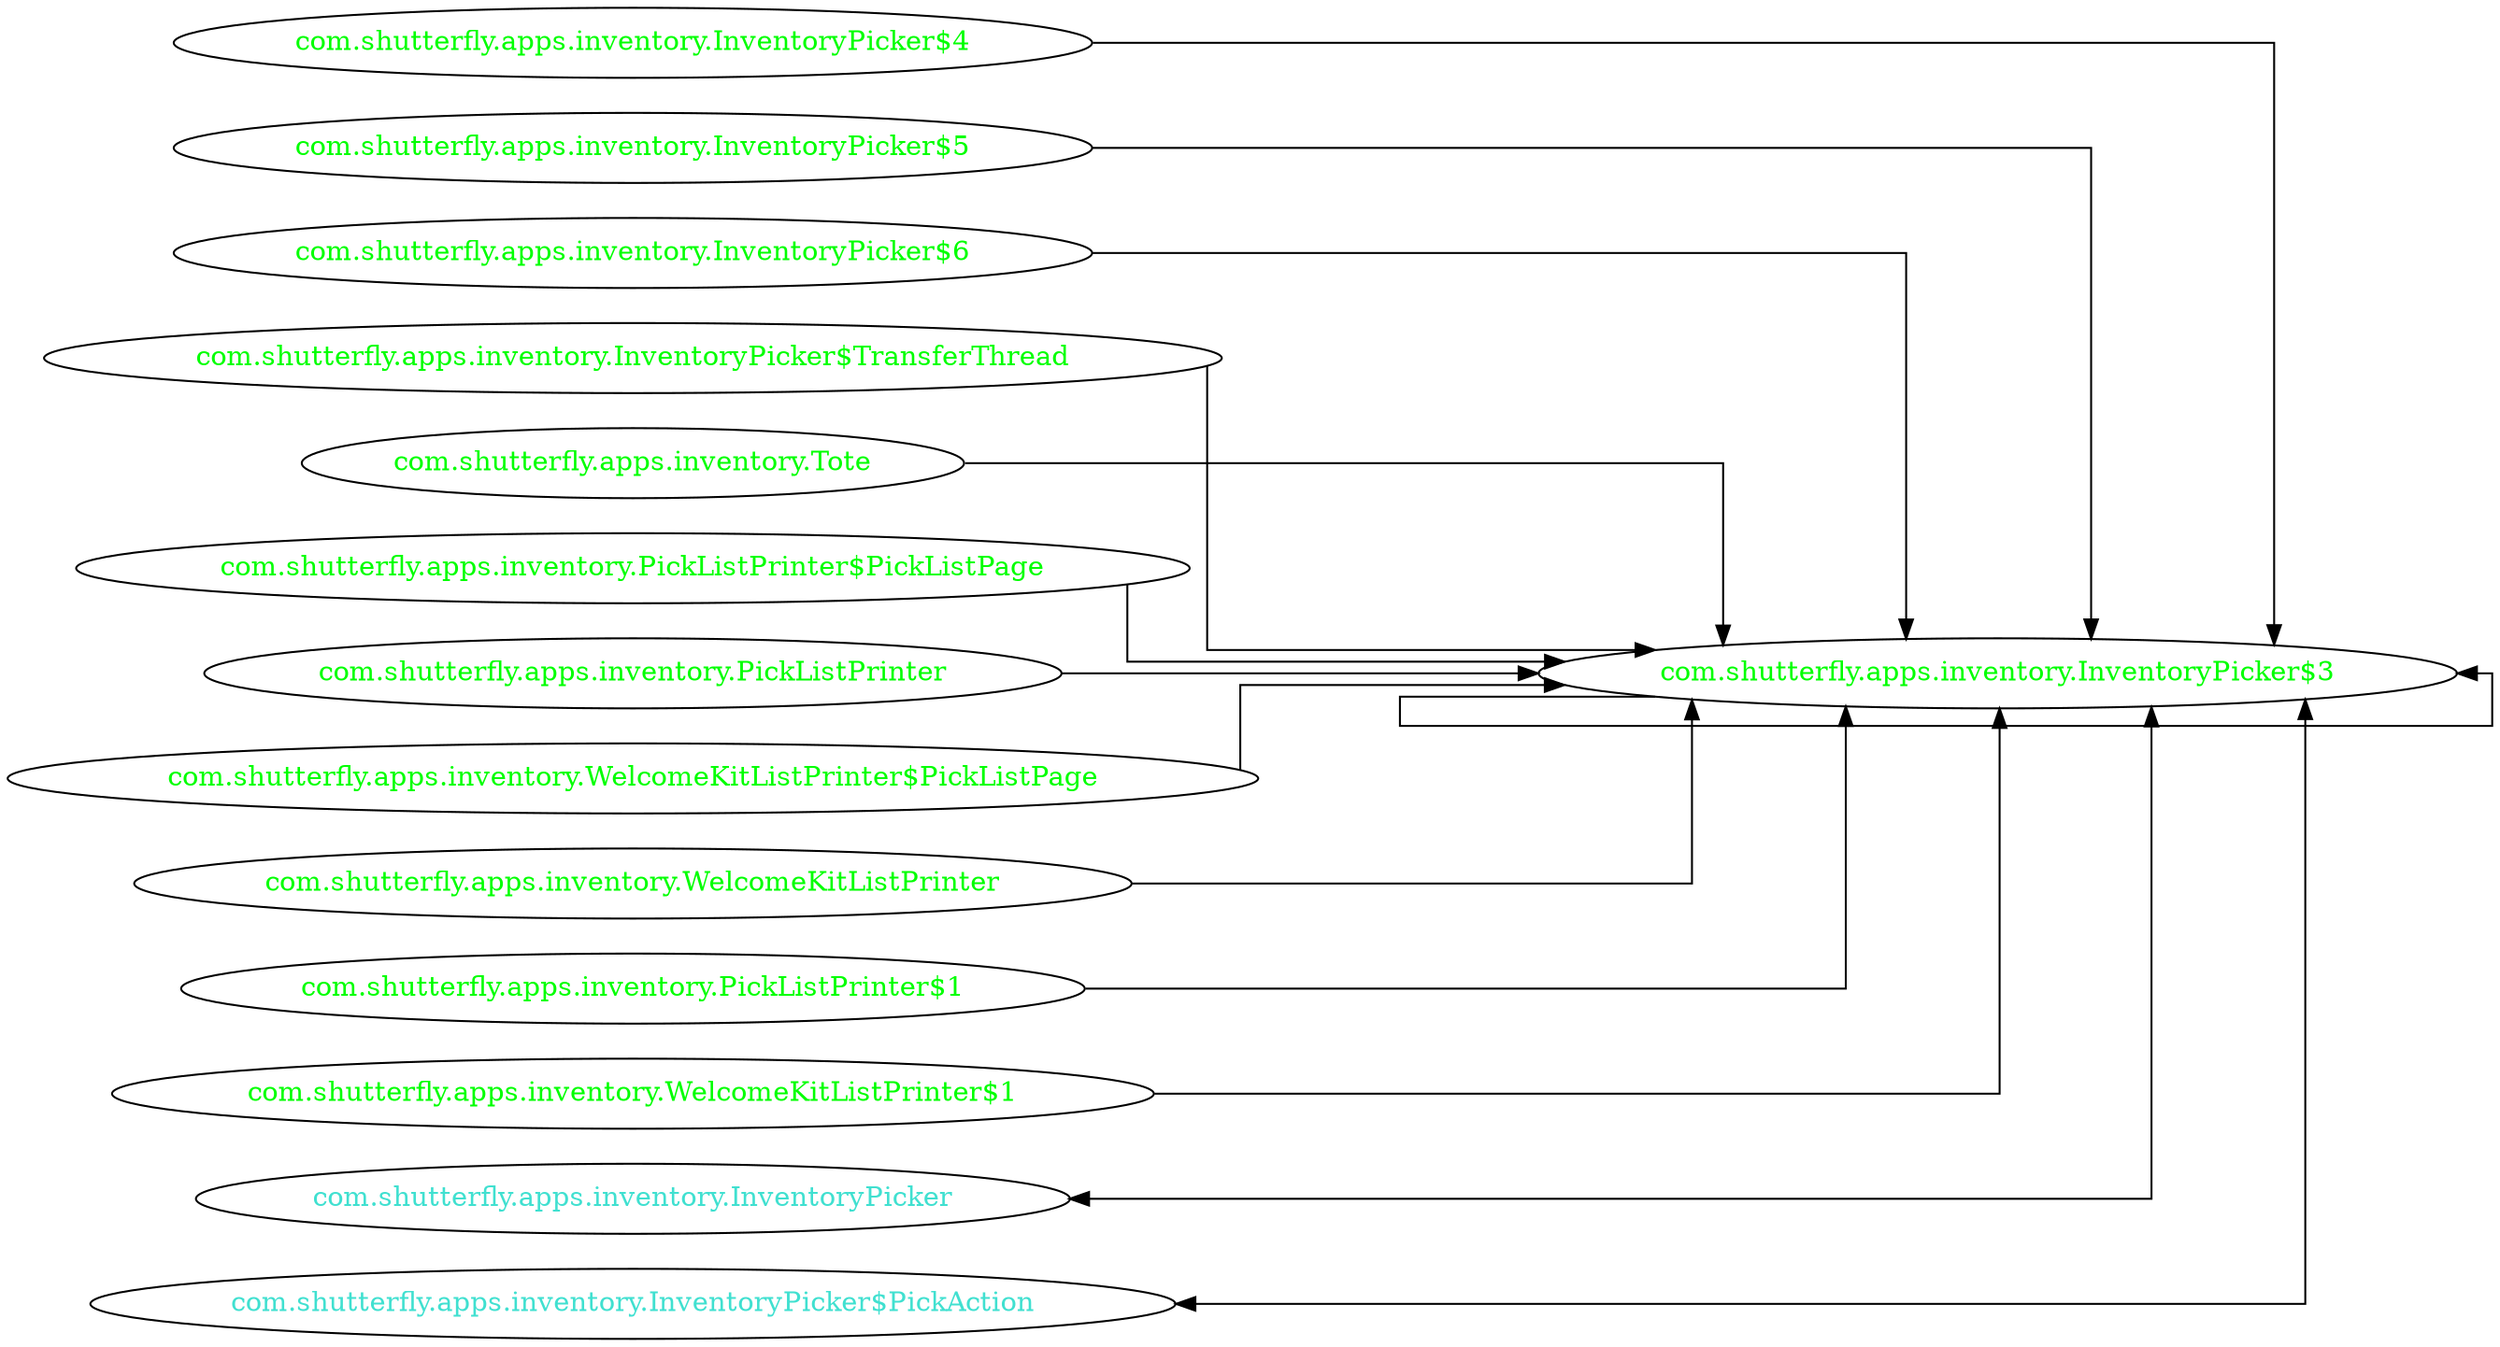 digraph dependencyGraph {
 concentrate=true;
 ranksep="2.0";
 rankdir="LR"; 
 splines="ortho";
"com.shutterfly.apps.inventory.InventoryPicker$3" [fontcolor="red"];
"com.shutterfly.apps.inventory.InventoryPicker$3" [ fontcolor="green" ];
"com.shutterfly.apps.inventory.InventoryPicker$3"->"com.shutterfly.apps.inventory.InventoryPicker$3";
"com.shutterfly.apps.inventory.InventoryPicker$4" [ fontcolor="green" ];
"com.shutterfly.apps.inventory.InventoryPicker$4"->"com.shutterfly.apps.inventory.InventoryPicker$3";
"com.shutterfly.apps.inventory.InventoryPicker$5" [ fontcolor="green" ];
"com.shutterfly.apps.inventory.InventoryPicker$5"->"com.shutterfly.apps.inventory.InventoryPicker$3";
"com.shutterfly.apps.inventory.InventoryPicker$6" [ fontcolor="green" ];
"com.shutterfly.apps.inventory.InventoryPicker$6"->"com.shutterfly.apps.inventory.InventoryPicker$3";
"com.shutterfly.apps.inventory.InventoryPicker$TransferThread" [ fontcolor="green" ];
"com.shutterfly.apps.inventory.InventoryPicker$TransferThread"->"com.shutterfly.apps.inventory.InventoryPicker$3";
"com.shutterfly.apps.inventory.Tote" [ fontcolor="green" ];
"com.shutterfly.apps.inventory.Tote"->"com.shutterfly.apps.inventory.InventoryPicker$3";
"com.shutterfly.apps.inventory.PickListPrinter$PickListPage" [ fontcolor="green" ];
"com.shutterfly.apps.inventory.PickListPrinter$PickListPage"->"com.shutterfly.apps.inventory.InventoryPicker$3";
"com.shutterfly.apps.inventory.PickListPrinter" [ fontcolor="green" ];
"com.shutterfly.apps.inventory.PickListPrinter"->"com.shutterfly.apps.inventory.InventoryPicker$3";
"com.shutterfly.apps.inventory.WelcomeKitListPrinter$PickListPage" [ fontcolor="green" ];
"com.shutterfly.apps.inventory.WelcomeKitListPrinter$PickListPage"->"com.shutterfly.apps.inventory.InventoryPicker$3";
"com.shutterfly.apps.inventory.WelcomeKitListPrinter" [ fontcolor="green" ];
"com.shutterfly.apps.inventory.WelcomeKitListPrinter"->"com.shutterfly.apps.inventory.InventoryPicker$3";
"com.shutterfly.apps.inventory.PickListPrinter$1" [ fontcolor="green" ];
"com.shutterfly.apps.inventory.PickListPrinter$1"->"com.shutterfly.apps.inventory.InventoryPicker$3";
"com.shutterfly.apps.inventory.WelcomeKitListPrinter$1" [ fontcolor="green" ];
"com.shutterfly.apps.inventory.WelcomeKitListPrinter$1"->"com.shutterfly.apps.inventory.InventoryPicker$3";
"com.shutterfly.apps.inventory.InventoryPicker" [ fontcolor="turquoise" ];
"com.shutterfly.apps.inventory.InventoryPicker"->"com.shutterfly.apps.inventory.InventoryPicker$3" [dir=both];
"com.shutterfly.apps.inventory.InventoryPicker$PickAction" [ fontcolor="turquoise" ];
"com.shutterfly.apps.inventory.InventoryPicker$PickAction"->"com.shutterfly.apps.inventory.InventoryPicker$3" [dir=both];
}